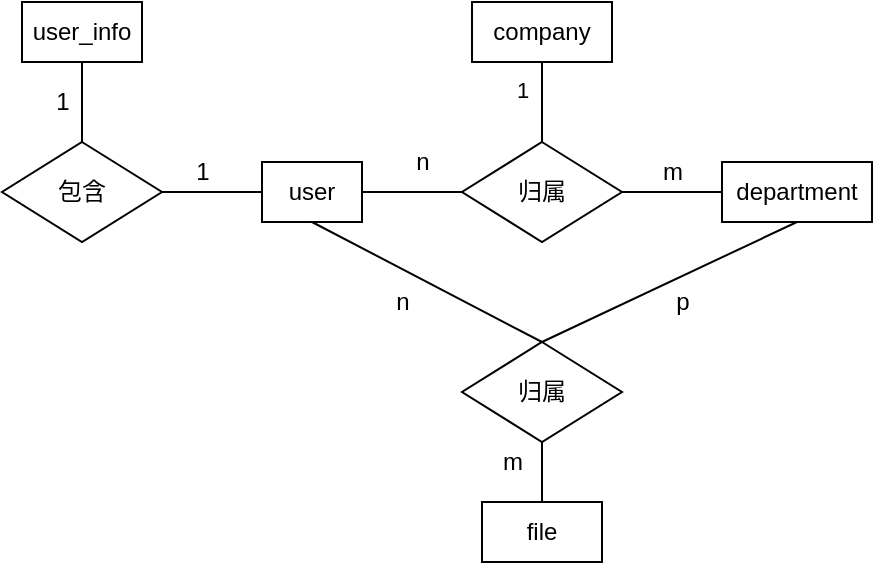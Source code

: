 <mxfile version="15.5.9" type="github">
  <diagram id="KTl8g3MnL7EqeoU-ZOUq" name="Page-1">
    <mxGraphModel dx="868" dy="482" grid="1" gridSize="10" guides="1" tooltips="1" connect="1" arrows="1" fold="1" page="1" pageScale="1" pageWidth="827" pageHeight="1169" math="0" shadow="0">
      <root>
        <mxCell id="0" />
        <mxCell id="1" parent="0" />
        <mxCell id="3dIT8nD3w7ZH45Lx_ABC-2" value="user" style="rounded=0;whiteSpace=wrap;html=1;" parent="1" vertex="1">
          <mxGeometry x="250" y="160" width="50" height="30" as="geometry" />
        </mxCell>
        <mxCell id="3dIT8nD3w7ZH45Lx_ABC-14" value="user_info" style="rounded=0;whiteSpace=wrap;html=1;" parent="1" vertex="1">
          <mxGeometry x="130" y="80" width="60" height="30" as="geometry" />
        </mxCell>
        <mxCell id="3dIT8nD3w7ZH45Lx_ABC-28" value="department" style="rounded=0;whiteSpace=wrap;html=1;" parent="1" vertex="1">
          <mxGeometry x="480" y="160" width="75" height="30" as="geometry" />
        </mxCell>
        <mxCell id="3dIT8nD3w7ZH45Lx_ABC-38" value="file" style="rounded=0;whiteSpace=wrap;html=1;" parent="1" vertex="1">
          <mxGeometry x="360" y="330" width="60" height="30" as="geometry" />
        </mxCell>
        <mxCell id="3dIT8nD3w7ZH45Lx_ABC-70" value="包含" style="rhombus;whiteSpace=wrap;html=1;" parent="1" vertex="1">
          <mxGeometry x="120" y="150" width="80" height="50" as="geometry" />
        </mxCell>
        <mxCell id="3dIT8nD3w7ZH45Lx_ABC-71" value="" style="endArrow=none;html=1;rounded=0;edgeStyle=orthogonalEdgeStyle;exitX=0.5;exitY=0;exitDx=0;exitDy=0;entryX=0.5;entryY=1;entryDx=0;entryDy=0;" parent="1" source="3dIT8nD3w7ZH45Lx_ABC-70" target="3dIT8nD3w7ZH45Lx_ABC-14" edge="1">
          <mxGeometry width="50" height="50" relative="1" as="geometry">
            <mxPoint x="229.5" y="70" as="sourcePoint" />
            <mxPoint x="229.5" y="20" as="targetPoint" />
          </mxGeometry>
        </mxCell>
        <mxCell id="3dIT8nD3w7ZH45Lx_ABC-76" value="归属" style="rhombus;whiteSpace=wrap;html=1;" parent="1" vertex="1">
          <mxGeometry x="350" y="150" width="80" height="50" as="geometry" />
        </mxCell>
        <mxCell id="3dIT8nD3w7ZH45Lx_ABC-86" value="" style="endArrow=none;html=1;rounded=0;exitX=1;exitY=0.5;exitDx=0;exitDy=0;entryX=0;entryY=0.5;entryDx=0;entryDy=0;" parent="1" source="3dIT8nD3w7ZH45Lx_ABC-2" target="3dIT8nD3w7ZH45Lx_ABC-76" edge="1">
          <mxGeometry width="50" height="50" relative="1" as="geometry">
            <mxPoint x="480" y="195" as="sourcePoint" />
            <mxPoint x="552.5" y="120" as="targetPoint" />
          </mxGeometry>
        </mxCell>
        <mxCell id="3dIT8nD3w7ZH45Lx_ABC-92" value="" style="endArrow=none;html=1;rounded=0;exitX=0;exitY=0.5;exitDx=0;exitDy=0;entryX=1;entryY=0.5;entryDx=0;entryDy=0;" parent="1" source="3dIT8nD3w7ZH45Lx_ABC-28" target="3dIT8nD3w7ZH45Lx_ABC-76" edge="1">
          <mxGeometry width="50" height="50" relative="1" as="geometry">
            <mxPoint x="270" y="185" as="sourcePoint" />
            <mxPoint x="350" y="105" as="targetPoint" />
          </mxGeometry>
        </mxCell>
        <mxCell id="3dIT8nD3w7ZH45Lx_ABC-93" value="1" style="text;html=1;align=center;verticalAlign=middle;resizable=0;points=[];autosize=1;strokeColor=none;fillColor=none;" parent="1" vertex="1">
          <mxGeometry x="210" y="155" width="20" height="20" as="geometry" />
        </mxCell>
        <mxCell id="3dIT8nD3w7ZH45Lx_ABC-94" value="1" style="text;html=1;align=center;verticalAlign=middle;resizable=0;points=[];autosize=1;strokeColor=none;fillColor=none;" parent="1" vertex="1">
          <mxGeometry x="140" y="120" width="20" height="20" as="geometry" />
        </mxCell>
        <mxCell id="3dIT8nD3w7ZH45Lx_ABC-100" value="m" style="text;html=1;align=center;verticalAlign=middle;resizable=0;points=[];autosize=1;strokeColor=none;fillColor=none;" parent="1" vertex="1">
          <mxGeometry x="440" y="155" width="30" height="20" as="geometry" />
        </mxCell>
        <mxCell id="3dIT8nD3w7ZH45Lx_ABC-101" value="n" style="text;html=1;align=center;verticalAlign=middle;resizable=0;points=[];autosize=1;strokeColor=none;fillColor=none;" parent="1" vertex="1">
          <mxGeometry x="320" y="150" width="20" height="20" as="geometry" />
        </mxCell>
        <mxCell id="3dIT8nD3w7ZH45Lx_ABC-104" value="" style="endArrow=none;html=1;rounded=0;exitX=0.5;exitY=1;exitDx=0;exitDy=0;entryX=0.5;entryY=0;entryDx=0;entryDy=0;" parent="1" source="3dIT8nD3w7ZH45Lx_ABC-28" target="pLeHsSDIwT-FNC1yNHRL-6" edge="1">
          <mxGeometry width="50" height="50" relative="1" as="geometry">
            <mxPoint x="527.5" y="185" as="sourcePoint" />
            <mxPoint x="385" y="295" as="targetPoint" />
          </mxGeometry>
        </mxCell>
        <mxCell id="3dIT8nD3w7ZH45Lx_ABC-105" value="" style="endArrow=none;html=1;rounded=0;exitX=0.5;exitY=0;exitDx=0;exitDy=0;entryX=0.5;entryY=1;entryDx=0;entryDy=0;" parent="1" source="pLeHsSDIwT-FNC1yNHRL-6" target="3dIT8nD3w7ZH45Lx_ABC-2" edge="1">
          <mxGeometry width="50" height="50" relative="1" as="geometry">
            <mxPoint x="385" y="295" as="sourcePoint" />
            <mxPoint x="450" y="195" as="targetPoint" />
          </mxGeometry>
        </mxCell>
        <mxCell id="3dIT8nD3w7ZH45Lx_ABC-107" value="n" style="text;html=1;align=center;verticalAlign=middle;resizable=0;points=[];autosize=1;strokeColor=none;fillColor=none;" parent="1" vertex="1">
          <mxGeometry x="310" y="220" width="20" height="20" as="geometry" />
        </mxCell>
        <mxCell id="3dIT8nD3w7ZH45Lx_ABC-109" value="p" style="text;html=1;align=center;verticalAlign=middle;resizable=0;points=[];autosize=1;strokeColor=none;fillColor=none;" parent="1" vertex="1">
          <mxGeometry x="450" y="220" width="20" height="20" as="geometry" />
        </mxCell>
        <mxCell id="3dIT8nD3w7ZH45Lx_ABC-110" value="m" style="text;html=1;align=center;verticalAlign=middle;resizable=0;points=[];autosize=1;strokeColor=none;fillColor=none;" parent="1" vertex="1">
          <mxGeometry x="360" y="300" width="30" height="20" as="geometry" />
        </mxCell>
        <mxCell id="49Yr9ta0vlwltb7Vohck-9" value="company" style="rounded=0;whiteSpace=wrap;html=1;" parent="1" vertex="1">
          <mxGeometry x="355" y="80" width="70" height="30" as="geometry" />
        </mxCell>
        <mxCell id="49Yr9ta0vlwltb7Vohck-22" value="" style="endArrow=none;html=1;rounded=0;exitX=0.5;exitY=0;exitDx=0;exitDy=0;entryX=0.5;entryY=1;entryDx=0;entryDy=0;" parent="1" source="3dIT8nD3w7ZH45Lx_ABC-76" target="49Yr9ta0vlwltb7Vohck-9" edge="1">
          <mxGeometry width="50" height="50" relative="1" as="geometry">
            <mxPoint x="270" y="185" as="sourcePoint" />
            <mxPoint x="360" y="185" as="targetPoint" />
          </mxGeometry>
        </mxCell>
        <mxCell id="49Yr9ta0vlwltb7Vohck-23" value="1" style="edgeLabel;html=1;align=center;verticalAlign=middle;resizable=0;points=[];" parent="49Yr9ta0vlwltb7Vohck-22" vertex="1" connectable="0">
          <mxGeometry x="0.21" y="1" relative="1" as="geometry">
            <mxPoint x="-9" y="-2" as="offset" />
          </mxGeometry>
        </mxCell>
        <mxCell id="49Yr9ta0vlwltb7Vohck-27" value="" style="endArrow=none;html=1;rounded=0;exitX=0.5;exitY=1;exitDx=0;exitDy=0;entryX=0.5;entryY=0;entryDx=0;entryDy=0;" parent="1" source="pLeHsSDIwT-FNC1yNHRL-6" target="3dIT8nD3w7ZH45Lx_ABC-38" edge="1">
          <mxGeometry width="50" height="50" relative="1" as="geometry">
            <mxPoint x="385" y="340" as="sourcePoint" />
            <mxPoint x="245" y="200" as="targetPoint" />
          </mxGeometry>
        </mxCell>
        <mxCell id="pLeHsSDIwT-FNC1yNHRL-6" value="归属" style="rhombus;whiteSpace=wrap;html=1;" vertex="1" parent="1">
          <mxGeometry x="350" y="250" width="80" height="50" as="geometry" />
        </mxCell>
        <mxCell id="pLeHsSDIwT-FNC1yNHRL-7" value="" style="endArrow=none;html=1;rounded=0;exitX=1;exitY=0.5;exitDx=0;exitDy=0;entryX=0;entryY=0.5;entryDx=0;entryDy=0;" edge="1" parent="1" source="3dIT8nD3w7ZH45Lx_ABC-70" target="3dIT8nD3w7ZH45Lx_ABC-2">
          <mxGeometry width="50" height="50" relative="1" as="geometry">
            <mxPoint x="190" y="175" as="sourcePoint" />
            <mxPoint x="240" y="175" as="targetPoint" />
          </mxGeometry>
        </mxCell>
      </root>
    </mxGraphModel>
  </diagram>
</mxfile>
